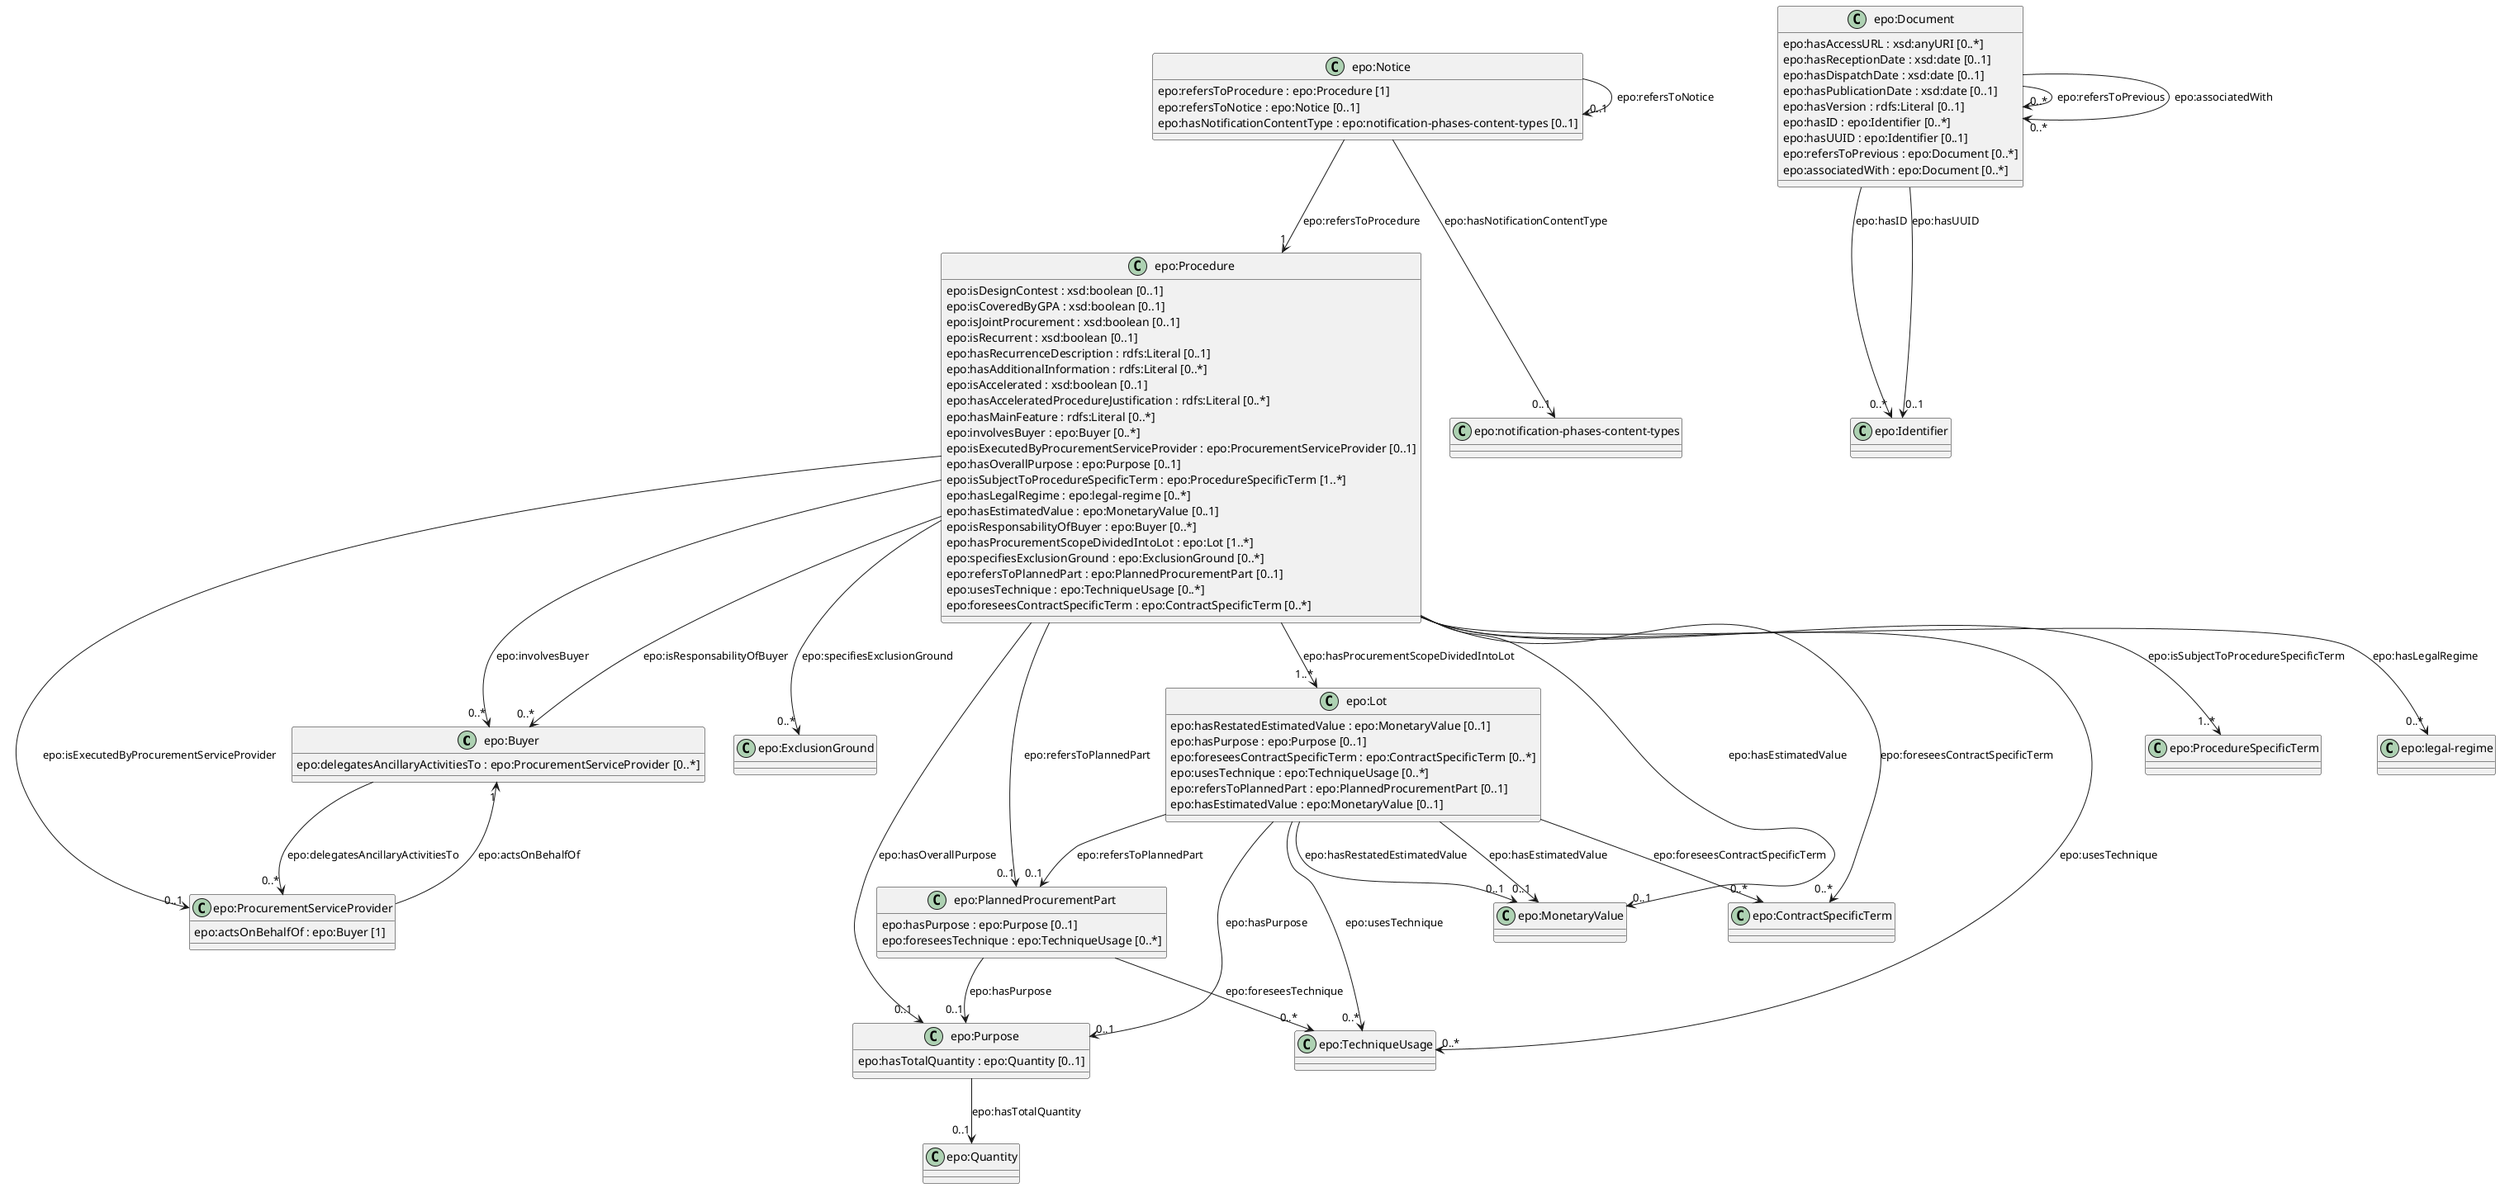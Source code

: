 
@startuml
class "epo:Buyer" {
  epo:delegatesAncillaryActivitiesTo : epo:ProcurementServiceProvider [0..*]
}

class "epo:Document" {
  epo:hasAccessURL : xsd:anyURI [0..*]
  epo:hasReceptionDate : xsd:date [0..1]
  epo:hasDispatchDate : xsd:date [0..1]
  epo:hasPublicationDate : xsd:date [0..1]
  epo:hasVersion : rdfs:Literal [0..1]
  epo:hasID : epo:Identifier [0..*]
  epo:hasUUID : epo:Identifier [0..1]
  epo:refersToPrevious : epo:Document [0..*]
  epo:associatedWith : epo:Document [0..*]
}

class "epo:ExclusionGround" {

}

class "epo:Lot" {
  epo:hasRestatedEstimatedValue : epo:MonetaryValue [0..1]
  epo:hasPurpose : epo:Purpose [0..1]
  epo:foreseesContractSpecificTerm : epo:ContractSpecificTerm [0..*]
  epo:usesTechnique : epo:TechniqueUsage [0..*]
  epo:refersToPlannedPart : epo:PlannedProcurementPart [0..1]
  epo:hasEstimatedValue : epo:MonetaryValue [0..1]
}

class "epo:Notice" {
  epo:refersToProcedure : epo:Procedure [1]
  epo:refersToNotice : epo:Notice [0..1]
  epo:hasNotificationContentType : epo:notification-phases-content-types [0..1]
}

class "epo:PlannedProcurementPart" {
  epo:hasPurpose : epo:Purpose [0..1]
  epo:foreseesTechnique : epo:TechniqueUsage [0..*]
}

class "epo:Procedure" {
  epo:isDesignContest : xsd:boolean [0..1]
  epo:isCoveredByGPA : xsd:boolean [0..1]
  epo:isJointProcurement : xsd:boolean [0..1]
  epo:isRecurrent : xsd:boolean [0..1]
  epo:hasRecurrenceDescription : rdfs:Literal [0..1]
  epo:hasAdditionalInformation : rdfs:Literal [0..*]
  epo:isAccelerated : xsd:boolean [0..1]
  epo:hasAcceleratedProcedureJustification : rdfs:Literal [0..*]
  epo:hasMainFeature : rdfs:Literal [0..*]
  epo:involvesBuyer : epo:Buyer [0..*]
  epo:isExecutedByProcurementServiceProvider : epo:ProcurementServiceProvider [0..1]
  epo:hasOverallPurpose : epo:Purpose [0..1]
  epo:isSubjectToProcedureSpecificTerm : epo:ProcedureSpecificTerm [1..*]
  epo:hasLegalRegime : epo:legal-regime [0..*]
  epo:hasEstimatedValue : epo:MonetaryValue [0..1]
  epo:isResponsabilityOfBuyer : epo:Buyer [0..*]
  epo:hasProcurementScopeDividedIntoLot : epo:Lot [1..*]
  epo:specifiesExclusionGround : epo:ExclusionGround [0..*]
  epo:refersToPlannedPart : epo:PlannedProcurementPart [0..1]
  epo:usesTechnique : epo:TechniqueUsage [0..*]
  epo:foreseesContractSpecificTerm : epo:ContractSpecificTerm [0..*]
}

class "epo:ProcurementServiceProvider" {
  epo:actsOnBehalfOf : epo:Buyer [1]
}

class "epo:ProcedureSpecificTerm" {

}

class "epo:Purpose" {
  epo:hasTotalQuantity : epo:Quantity [0..1]
}

class "epo:TechniqueUsage" {

}

class "epo:MonetaryValue" {

}

class "epo:legal-regime" {

}

class "epo:notification-phases-content-types" {

}

class "epo:Identifier" {

}

class "epo:Quantity" {

}

class "epo:ContractSpecificTerm" {

}
"epo:Lot" --> "0..1" "epo:MonetaryValue" : epo:hasRestatedEstimatedValue
"epo:Notice" --> "1" "epo:Procedure" : epo:refersToProcedure
"epo:Procedure" --> "0..*" "epo:Buyer" : epo:involvesBuyer
"epo:Procedure" --> "0..1" "epo:ProcurementServiceProvider" : epo:isExecutedByProcurementServiceProvider
"epo:Notice" --> "0..1" "epo:Notice" : epo:refersToNotice
"epo:Lot" --> "0..1" "epo:Purpose" : epo:hasPurpose
"epo:Lot" --> "0..*" "epo:ContractSpecificTerm" : epo:foreseesContractSpecificTerm
"epo:Procedure" --> "0..1" "epo:Purpose" : epo:hasOverallPurpose
"epo:Procedure" --> "1..*" "epo:ProcedureSpecificTerm" : epo:isSubjectToProcedureSpecificTerm
"epo:Document" --> "0..*" "epo:Identifier" : epo:hasID
"epo:Document" --> "0..1" "epo:Identifier" : epo:hasUUID
"epo:Procedure" --> "0..*" "epo:legal-regime" : epo:hasLegalRegime
"epo:Procedure" --> "0..1" "epo:MonetaryValue" : epo:hasEstimatedValue
"epo:Procedure" --> "0..*" "epo:Buyer" : epo:isResponsabilityOfBuyer
"epo:Notice" --> "0..1" "epo:notification-phases-content-types" : epo:hasNotificationContentType
"epo:Procedure" --> "1..*" "epo:Lot" : epo:hasProcurementScopeDividedIntoLot
"epo:Lot" --> "0..*" "epo:TechniqueUsage" : epo:usesTechnique
"epo:ProcurementServiceProvider" --> "1" "epo:Buyer" : epo:actsOnBehalfOf
"epo:Buyer" --> "0..*" "epo:ProcurementServiceProvider" : epo:delegatesAncillaryActivitiesTo
"epo:Lot" --> "0..1" "epo:PlannedProcurementPart" : epo:refersToPlannedPart
"epo:Lot" --> "0..1" "epo:MonetaryValue" : epo:hasEstimatedValue
"epo:Document" --> "0..*" "epo:Document" : epo:refersToPrevious
"epo:Purpose" --> "0..1" "epo:Quantity" : epo:hasTotalQuantity
"epo:PlannedProcurementPart" --> "0..1" "epo:Purpose" : epo:hasPurpose
"epo:Procedure" --> "0..*" "epo:ExclusionGround" : epo:specifiesExclusionGround
"epo:Document" --> "0..*" "epo:Document" : epo:associatedWith
"epo:Procedure" --> "0..1" "epo:PlannedProcurementPart" : epo:refersToPlannedPart
"epo:Procedure" --> "0..*" "epo:TechniqueUsage" : epo:usesTechnique
"epo:PlannedProcurementPart" --> "0..*" "epo:TechniqueUsage" : epo:foreseesTechnique
"epo:Procedure" --> "0..*" "epo:ContractSpecificTerm" : epo:foreseesContractSpecificTerm
@enduml
